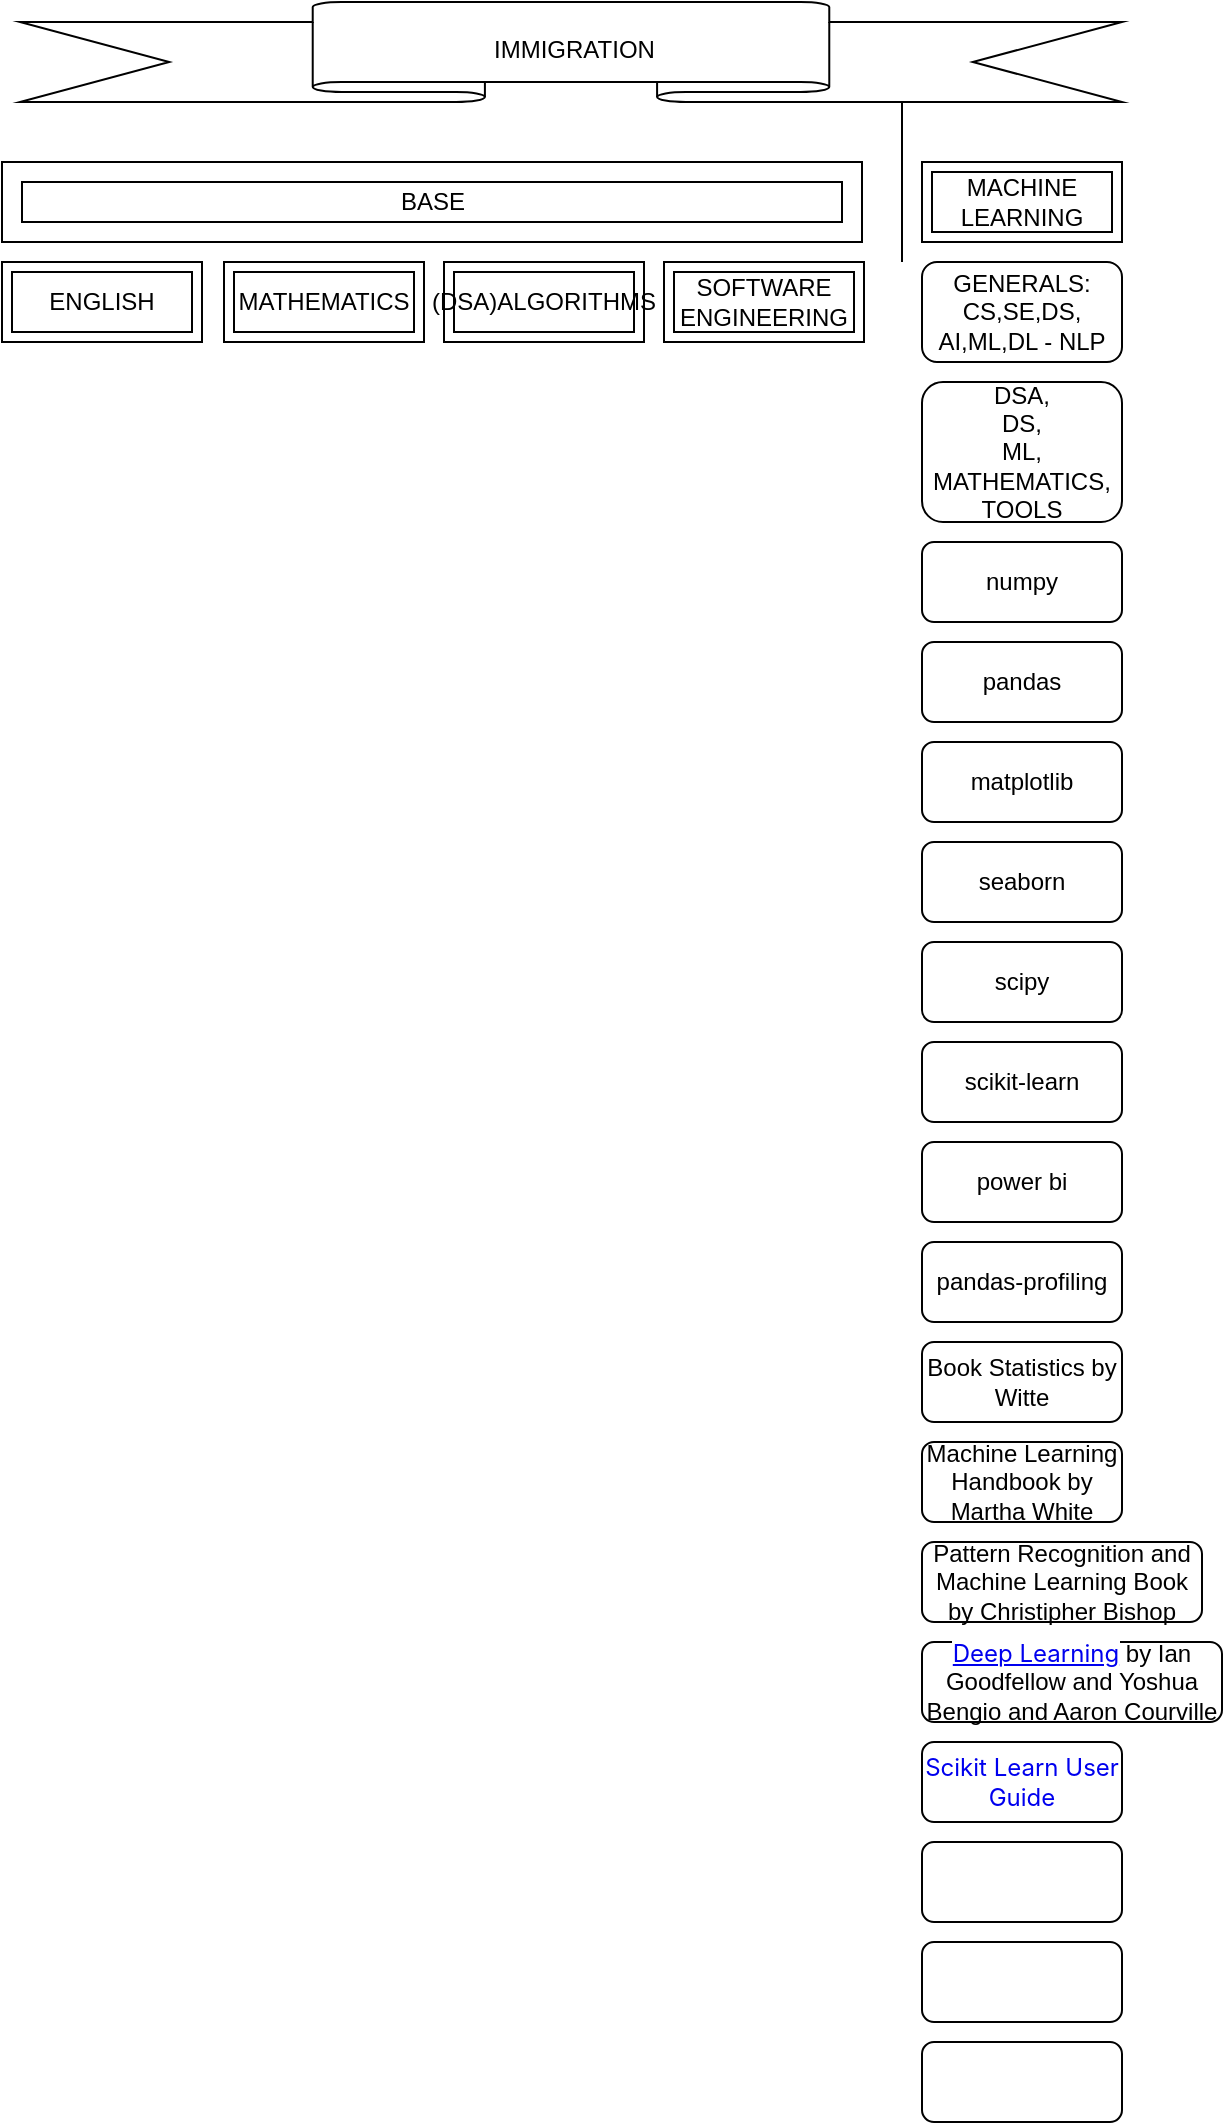 <mxfile version="22.1.7" type="github">
  <diagram name="Page-1" id="Pw1lx-9ADOZ67-cU_8lc">
    <mxGraphModel dx="954" dy="1678" grid="1" gridSize="10" guides="1" tooltips="1" connect="1" arrows="1" fold="1" page="1" pageScale="1" pageWidth="850" pageHeight="1100" math="0" shadow="0">
      <root>
        <mxCell id="0" />
        <mxCell id="1" parent="0" />
        <mxCell id="dCaoCA2dHIqfcbdslcku-3" value="MACHINE LEARNING" style="shape=ext;margin=3;double=1;whiteSpace=wrap;html=1;align=center;" parent="1" vertex="1">
          <mxGeometry x="630" y="-90" width="100" height="40" as="geometry" />
        </mxCell>
        <mxCell id="dCaoCA2dHIqfcbdslcku-8" value="" style="verticalLabelPosition=bottom;verticalAlign=top;html=1;shape=mxgraph.basic.banner" parent="1" vertex="1">
          <mxGeometry x="179" y="-170" width="551" height="50" as="geometry" />
        </mxCell>
        <mxCell id="dCaoCA2dHIqfcbdslcku-9" value="IMMIGRATION" style="text;strokeColor=none;fillColor=none;spacingLeft=4;spacingRight=4;overflow=hidden;rotatable=0;points=[[0,0.5],[1,0.5]];portConstraint=eastwest;fontSize=12;whiteSpace=wrap;html=1;" parent="1" vertex="1">
          <mxGeometry x="410" y="-160" width="150" height="30" as="geometry" />
        </mxCell>
        <mxCell id="dCaoCA2dHIqfcbdslcku-10" value="ENGLISH" style="shape=ext;margin=3;double=1;whiteSpace=wrap;html=1;align=center;" parent="1" vertex="1">
          <mxGeometry x="170" y="-40" width="100" height="40" as="geometry" />
        </mxCell>
        <mxCell id="dCaoCA2dHIqfcbdslcku-11" value="SOFTWARE ENGINEERING" style="shape=ext;margin=3;double=1;whiteSpace=wrap;html=1;align=center;" parent="1" vertex="1">
          <mxGeometry x="501" y="-40" width="100" height="40" as="geometry" />
        </mxCell>
        <mxCell id="dCaoCA2dHIqfcbdslcku-12" value="MATHEMATICS" style="shape=ext;margin=3;double=1;whiteSpace=wrap;html=1;align=center;" parent="1" vertex="1">
          <mxGeometry x="281" y="-40" width="100" height="40" as="geometry" />
        </mxCell>
        <mxCell id="dCaoCA2dHIqfcbdslcku-13" value="(DSA)ALGORITHMS" style="shape=ext;margin=3;double=1;whiteSpace=wrap;html=1;align=center;" parent="1" vertex="1">
          <mxGeometry x="391" y="-40" width="100" height="40" as="geometry" />
        </mxCell>
        <mxCell id="5NISFXG1NPqAGdjbYSEB-1" value="" style="endArrow=none;html=1;rounded=0;" parent="1" edge="1">
          <mxGeometry width="50" height="50" relative="1" as="geometry">
            <mxPoint x="620" y="-40" as="sourcePoint" />
            <mxPoint x="620" y="-120" as="targetPoint" />
          </mxGeometry>
        </mxCell>
        <mxCell id="uNf8jhvKmDgPgvKZIGbK-1" value="" style="verticalLabelPosition=bottom;verticalAlign=top;html=1;shape=mxgraph.basic.frame;dx=10;whiteSpace=wrap;" parent="1" vertex="1">
          <mxGeometry x="170" y="-90" width="430" height="40" as="geometry" />
        </mxCell>
        <mxCell id="uNf8jhvKmDgPgvKZIGbK-2" value="BASE" style="text;html=1;align=center;verticalAlign=middle;resizable=0;points=[];autosize=1;strokeColor=none;fillColor=none;" parent="1" vertex="1">
          <mxGeometry x="355" y="-85" width="60" height="30" as="geometry" />
        </mxCell>
        <mxCell id="uNf8jhvKmDgPgvKZIGbK-3" value="GENERALS:&lt;br&gt;CS,SE,DS, AI,ML,DL - NLP" style="rounded=1;whiteSpace=wrap;html=1;" parent="1" vertex="1">
          <mxGeometry x="630" y="-40" width="100" height="50" as="geometry" />
        </mxCell>
        <mxCell id="uNf8jhvKmDgPgvKZIGbK-4" value="DSA,&lt;br&gt;DS,&lt;br&gt;ML,&lt;br&gt;MATHEMATICS,&lt;br&gt;TOOLS" style="rounded=1;whiteSpace=wrap;html=1;" parent="1" vertex="1">
          <mxGeometry x="630" y="20" width="100" height="70" as="geometry" />
        </mxCell>
        <mxCell id="uNf8jhvKmDgPgvKZIGbK-5" value="numpy" style="rounded=1;whiteSpace=wrap;html=1;" parent="1" vertex="1">
          <mxGeometry x="630" y="100" width="100" height="40" as="geometry" />
        </mxCell>
        <mxCell id="uNf8jhvKmDgPgvKZIGbK-6" value="pandas" style="rounded=1;whiteSpace=wrap;html=1;" parent="1" vertex="1">
          <mxGeometry x="630" y="150" width="100" height="40" as="geometry" />
        </mxCell>
        <mxCell id="uNf8jhvKmDgPgvKZIGbK-7" value="matplotlib" style="rounded=1;whiteSpace=wrap;html=1;" parent="1" vertex="1">
          <mxGeometry x="630" y="200" width="100" height="40" as="geometry" />
        </mxCell>
        <mxCell id="uNf8jhvKmDgPgvKZIGbK-8" value="seaborn" style="rounded=1;whiteSpace=wrap;html=1;" parent="1" vertex="1">
          <mxGeometry x="630" y="250" width="100" height="40" as="geometry" />
        </mxCell>
        <mxCell id="uNf8jhvKmDgPgvKZIGbK-9" value="scipy" style="rounded=1;whiteSpace=wrap;html=1;" parent="1" vertex="1">
          <mxGeometry x="630" y="300" width="100" height="40" as="geometry" />
        </mxCell>
        <mxCell id="uNf8jhvKmDgPgvKZIGbK-10" value="scikit-learn" style="rounded=1;whiteSpace=wrap;html=1;" parent="1" vertex="1">
          <mxGeometry x="630" y="350" width="100" height="40" as="geometry" />
        </mxCell>
        <mxCell id="uNf8jhvKmDgPgvKZIGbK-11" value="power bi" style="rounded=1;whiteSpace=wrap;html=1;" parent="1" vertex="1">
          <mxGeometry x="630" y="400" width="100" height="40" as="geometry" />
        </mxCell>
        <mxCell id="uNf8jhvKmDgPgvKZIGbK-12" value="pandas-profiling" style="rounded=1;whiteSpace=wrap;html=1;" parent="1" vertex="1">
          <mxGeometry x="630" y="450" width="100" height="40" as="geometry" />
        </mxCell>
        <mxCell id="uNf8jhvKmDgPgvKZIGbK-13" value="Book Statistics by Witte" style="rounded=1;whiteSpace=wrap;html=1;" parent="1" vertex="1">
          <mxGeometry x="630" y="500" width="100" height="40" as="geometry" />
        </mxCell>
        <mxCell id="uNf8jhvKmDgPgvKZIGbK-14" value="Machine Learning Handbook by Martha White" style="rounded=1;whiteSpace=wrap;html=1;" parent="1" vertex="1">
          <mxGeometry x="630" y="550" width="100" height="40" as="geometry" />
        </mxCell>
        <mxCell id="uNf8jhvKmDgPgvKZIGbK-15" value="Pattern Recognition and Machine Learning Book by Christipher Bishop" style="rounded=1;whiteSpace=wrap;html=1;" parent="1" vertex="1">
          <mxGeometry x="630" y="600" width="140" height="40" as="geometry" />
        </mxCell>
        <mxCell id="uNf8jhvKmDgPgvKZIGbK-16" value="&lt;font style=&quot;font-size: 12px;&quot;&gt;&lt;a style=&quot;box-sizing: unset; cursor: pointer; font-family: -apple-system, BlinkMacSystemFont, &amp;quot;Segoe UI&amp;quot;, Helvetica, Arial, sans-serif, &amp;quot;Apple Color Emoji&amp;quot;, &amp;quot;Segoe UI Emoji&amp;quot;, &amp;quot;Segoe UI Symbol&amp;quot;; text-align: left; background-color: rgb(255, 255, 255);&quot; href=&quot;https://www.deeplearningbook.org/&quot;&gt;Deep Learning&lt;/a&gt;&amp;nbsp;by Ian Goodfellow and Yoshua Bengio and Aaron Courville&lt;/font&gt;" style="rounded=1;whiteSpace=wrap;html=1;" parent="1" vertex="1">
          <mxGeometry x="630" y="650" width="150" height="40" as="geometry" />
        </mxCell>
        <mxCell id="uNf8jhvKmDgPgvKZIGbK-17" value="&lt;a style=&quot;background-color: rgb(255, 255, 255); font-family: -apple-system, BlinkMacSystemFont, &amp;quot;Segoe UI&amp;quot;, Helvetica, Arial, sans-serif, &amp;quot;Apple Color Emoji&amp;quot;, &amp;quot;Segoe UI Emoji&amp;quot;, &amp;quot;Segoe UI Symbol&amp;quot;; text-align: start; box-sizing: unset; text-decoration-line: none;&quot; href=&quot;https://scikit-learn.org/stable/user_guide.html&quot;&gt;&lt;font style=&quot;font-size: 12px;&quot;&gt;Scikit Learn User Guide&lt;/font&gt;&lt;/a&gt;" style="rounded=1;whiteSpace=wrap;html=1;" parent="1" vertex="1">
          <mxGeometry x="630" y="700" width="100" height="40" as="geometry" />
        </mxCell>
        <mxCell id="uNf8jhvKmDgPgvKZIGbK-18" value="" style="rounded=1;whiteSpace=wrap;html=1;" parent="1" vertex="1">
          <mxGeometry x="630" y="750" width="100" height="40" as="geometry" />
        </mxCell>
        <mxCell id="uNf8jhvKmDgPgvKZIGbK-19" value="" style="rounded=1;whiteSpace=wrap;html=1;" parent="1" vertex="1">
          <mxGeometry x="630" y="800" width="100" height="40" as="geometry" />
        </mxCell>
        <mxCell id="uNf8jhvKmDgPgvKZIGbK-20" value="" style="rounded=1;whiteSpace=wrap;html=1;" parent="1" vertex="1">
          <mxGeometry x="630" y="850" width="100" height="40" as="geometry" />
        </mxCell>
      </root>
    </mxGraphModel>
  </diagram>
</mxfile>
